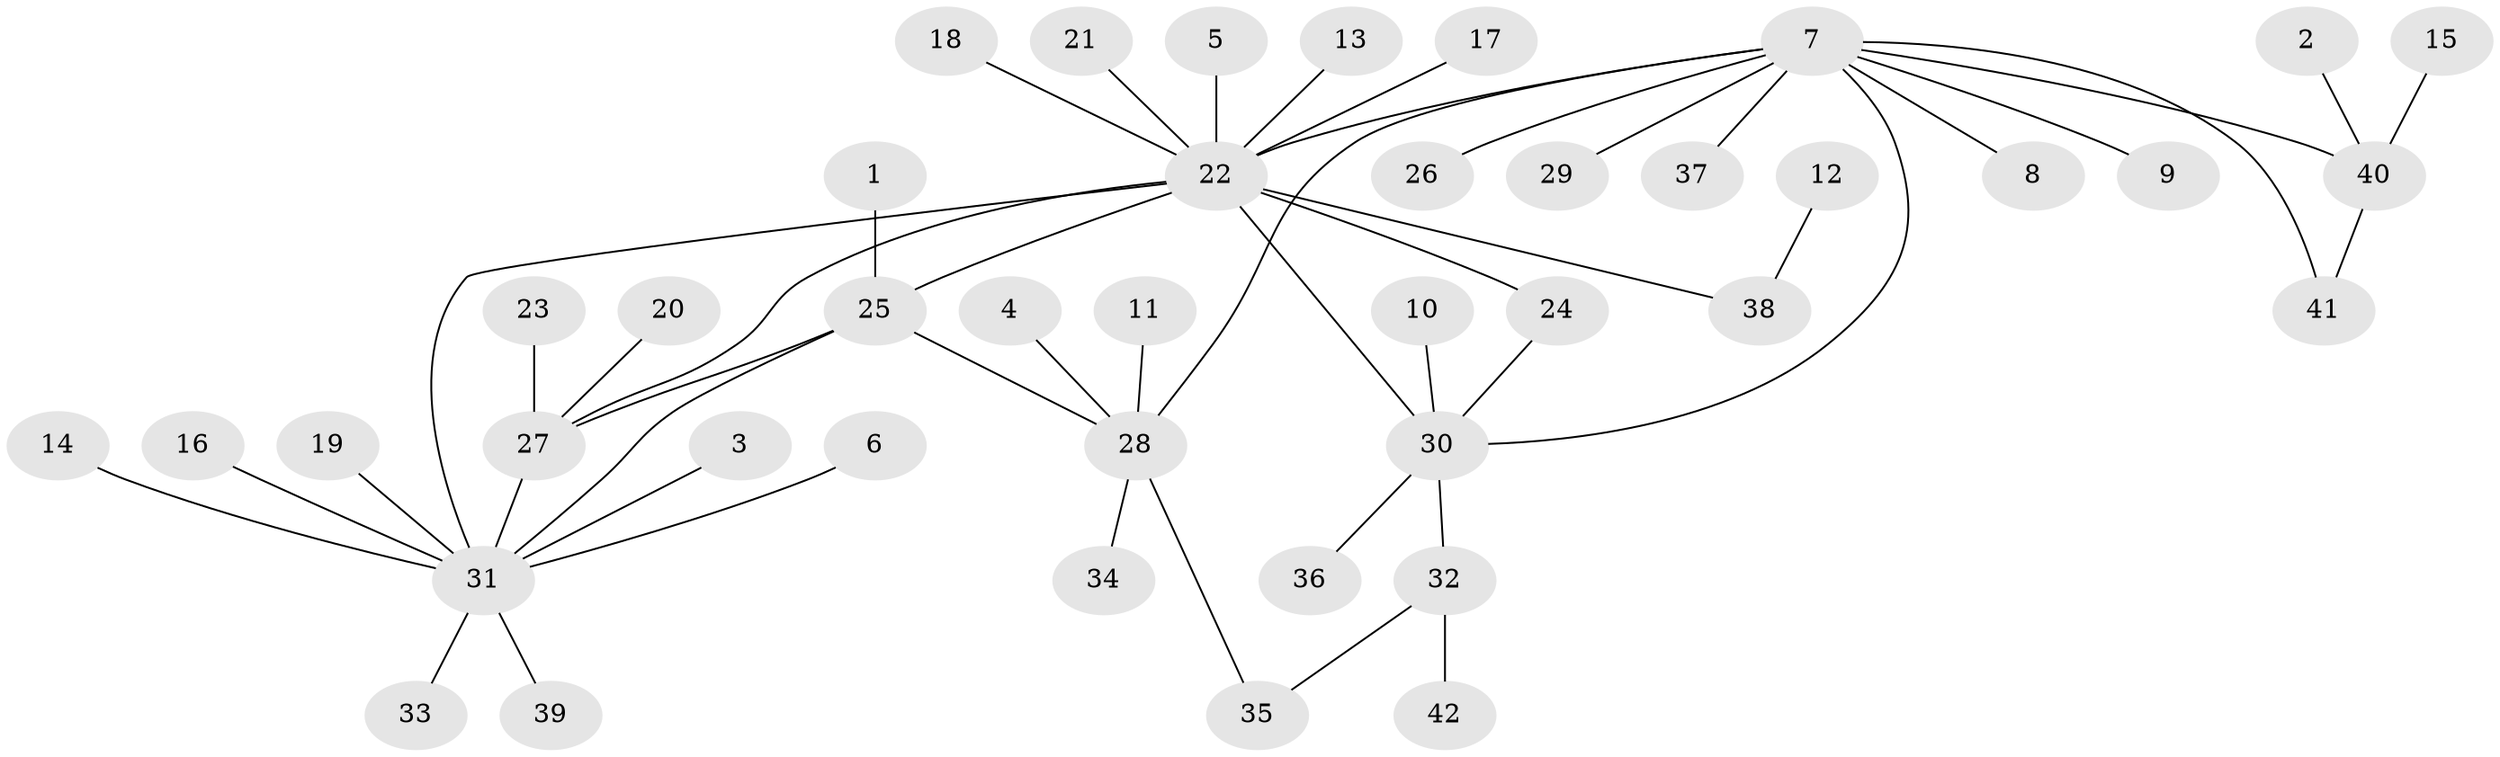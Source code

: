 // original degree distribution, {5: 0.03614457831325301, 7: 0.03614457831325301, 15: 0.012048192771084338, 8: 0.012048192771084338, 2: 0.1927710843373494, 11: 0.012048192771084338, 1: 0.6144578313253012, 6: 0.024096385542168676, 4: 0.024096385542168676, 3: 0.03614457831325301}
// Generated by graph-tools (version 1.1) at 2025/26/03/09/25 03:26:08]
// undirected, 42 vertices, 49 edges
graph export_dot {
graph [start="1"]
  node [color=gray90,style=filled];
  1;
  2;
  3;
  4;
  5;
  6;
  7;
  8;
  9;
  10;
  11;
  12;
  13;
  14;
  15;
  16;
  17;
  18;
  19;
  20;
  21;
  22;
  23;
  24;
  25;
  26;
  27;
  28;
  29;
  30;
  31;
  32;
  33;
  34;
  35;
  36;
  37;
  38;
  39;
  40;
  41;
  42;
  1 -- 25 [weight=1.0];
  2 -- 40 [weight=1.0];
  3 -- 31 [weight=1.0];
  4 -- 28 [weight=1.0];
  5 -- 22 [weight=1.0];
  6 -- 31 [weight=1.0];
  7 -- 8 [weight=1.0];
  7 -- 9 [weight=1.0];
  7 -- 22 [weight=1.0];
  7 -- 26 [weight=1.0];
  7 -- 28 [weight=1.0];
  7 -- 29 [weight=1.0];
  7 -- 30 [weight=1.0];
  7 -- 37 [weight=1.0];
  7 -- 40 [weight=1.0];
  7 -- 41 [weight=1.0];
  10 -- 30 [weight=1.0];
  11 -- 28 [weight=1.0];
  12 -- 38 [weight=1.0];
  13 -- 22 [weight=1.0];
  14 -- 31 [weight=1.0];
  15 -- 40 [weight=1.0];
  16 -- 31 [weight=1.0];
  17 -- 22 [weight=1.0];
  18 -- 22 [weight=1.0];
  19 -- 31 [weight=1.0];
  20 -- 27 [weight=1.0];
  21 -- 22 [weight=1.0];
  22 -- 24 [weight=1.0];
  22 -- 25 [weight=1.0];
  22 -- 27 [weight=1.0];
  22 -- 30 [weight=1.0];
  22 -- 31 [weight=1.0];
  22 -- 38 [weight=1.0];
  23 -- 27 [weight=1.0];
  24 -- 30 [weight=1.0];
  25 -- 27 [weight=1.0];
  25 -- 28 [weight=1.0];
  25 -- 31 [weight=1.0];
  27 -- 31 [weight=1.0];
  28 -- 34 [weight=1.0];
  28 -- 35 [weight=1.0];
  30 -- 32 [weight=1.0];
  30 -- 36 [weight=1.0];
  31 -- 33 [weight=1.0];
  31 -- 39 [weight=1.0];
  32 -- 35 [weight=1.0];
  32 -- 42 [weight=1.0];
  40 -- 41 [weight=1.0];
}
